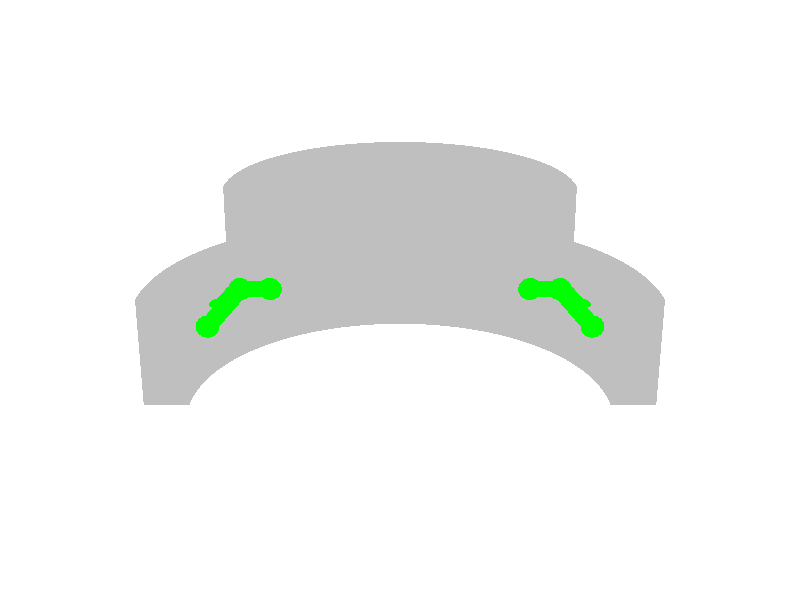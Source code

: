 camera { location <0, -100, 40> look_at 0 angle 35 }
light_source { <100, -200, -150>, 1 }
light_source { <-100, -200, 150>, 1 }
background { rgb<1,1,1> }
#declare FliGN =
sphere{<0,0,0>,1
    pigment { rgb <0,1,0> }
    finish {
       ambient .2
       diffuse .6
       }
       no_shadow
    }
#declare FliGM =
sphere{<0,0,0>,1
    pigment { rgb <0,1,0> }
    finish {
       ambient .2
       diffuse .6
       }
       no_shadow
    }
#declare FliGC =
sphere{<0,0,0>,1
    pigment { rgb <0,1,0> }
    finish {
       ambient .2
       diffuse .6
       }
       no_shadow
    }
difference{
cylinder { <0,0,0> <0,0,10> 14.5 pigment{rgbt<0.75,0.75,0.75,0.75>} }
box { <-100,0,-100> <100,-100,100> pigment{rgbt<0.75,0.75,0.75,0.75>} translate<0,0.001,0>}
}
difference{
difference{
    cylinder { <0,0,0> <0,0,-10> 22.5 pigment{rgbt<0.75,0.75,0.75,0.75>} }
merge{
    cylinder { <0,0,1> <0,0,-2> 18.5 pigment{rgbt<0.75,0.75,0.75,0.75>} }
    cylinder { <0,0,1> <0,0,-11> 15.5 pigment{rgbt<0.75,0.75,0.75,0.75>} }
    cylinder { <0,0,-5> <0,0,-11> 18.5 pigment{rgbt<0.75,0.75,0.75,0.75>} }
    }
}
box { <-100,0,-100> <100,-100,100> pigment{rgbt<0.75,0.75,0.75,0.75>} translate<0,0.001,0>}
    no_shadow
}
difference{merge{
object {FliGN translate <11.0,0.0,1>}
object {FliGM translate <13.5,0.0,1>}
object {FliGC translate <16.5,0.0,-2.5>}
cylinder {<11.0,0.0,1> <13.5,0.0,1> 0.75     pigment { rgb <0,1,0> }
    finish {
       ambient .2
       diffuse .6
       }
       no_shadow
 no_shadow}
cylinder {<13.5,0.0,1> <16.5,0.0,-2.5> 0.75     pigment { rgb <0,1,0> }
    finish {
       ambient .2
       diffuse .6
       }
       no_shadow
 no_shadow}
} box { <-100,0,-100> <100,-100,100>     pigment { rgb <0,1,0> }
    finish {
       ambient .2
       diffuse .6
       }
       no_shadow
}
}

difference{merge{
object {FliGN translate <10.6803599917,2.63247230716,1>}
object {FliGM translate <13.1077145353,3.23076146788,1>}
object {FliGC translate <16.0205399875,3.94870846074,-2.5>}
cylinder {<10.6803599917,2.63247230716,1> <13.1077145353,3.23076146788,1> 0.75     pigment { rgb <0,1,0> }
    finish {
       ambient .2
       diffuse .6
       }
       no_shadow
 no_shadow}
cylinder {<13.1077145353,3.23076146788,1> <16.0205399875,3.94870846074,-2.5> 0.75     pigment { rgb <0,1,0> }
    finish {
       ambient .2
       diffuse .6
       }
       no_shadow
 no_shadow}
} box { <-100,0,-100> <100,-100,100>     pigment { rgb <0,1,0> }
    finish {
       ambient .2
       diffuse .6
       }
       no_shadow
}
}

difference{merge{
object {FliGN translate <9.74001628219,5.11195489248,1>}
object {FliGM translate <11.9536563463,6.27376282259,1>}
object {FliGC translate <14.6100244233,7.66793233872,-2.5>}
cylinder {<9.74001628219,5.11195489248,1> <11.9536563463,6.27376282259,1> 0.75     pigment { rgb <0,1,0> }
    finish {
       ambient .2
       diffuse .6
       }
       no_shadow
 no_shadow}
cylinder {<11.9536563463,6.27376282259,1> <14.6100244233,7.66793233872,-2.5> 0.75     pigment { rgb <0,1,0> }
    finish {
       ambient .2
       diffuse .6
       }
       no_shadow
 no_shadow}
} box { <-100,0,-100> <100,-100,100>     pigment { rgb <0,1,0> }
    finish {
       ambient .2
       diffuse .6
       }
       no_shadow
}
}

difference{merge{
object {FliGN translate <8.23361822988,7.29434924065,1>}
object {FliGM translate <10.1048951003,8.95215588625,1>}
object {FliGC translate <12.3504273448,10.941523861,-2.5>}
cylinder {<8.23361822988,7.29434924065,1> <10.1048951003,8.95215588625,1> 0.75     pigment { rgb <0,1,0> }
    finish {
       ambient .2
       diffuse .6
       }
       no_shadow
 no_shadow}
cylinder {<10.1048951003,8.95215588625,1> <12.3504273448,10.941523861,-2.5> 0.75     pigment { rgb <0,1,0> }
    finish {
       ambient .2
       diffuse .6
       }
       no_shadow
 no_shadow}
} box { <-100,0,-100> <100,-100,100>     pigment { rgb <0,1,0> }
    finish {
       ambient .2
       diffuse .6
       }
       no_shadow
}
}

difference{merge{
object {FliGN translate <6.24871221404,9.05282252483,1>}
object {FliGM translate <7.66887408087,11.1102821896,1>}
object {FliGC translate <9.37306832106,13.5792337872,-2.5>}
cylinder {<6.24871221404,9.05282252483,1> <7.66887408087,11.1102821896,1> 0.75     pigment { rgb <0,1,0> }
    finish {
       ambient .2
       diffuse .6
       }
       no_shadow
 no_shadow}
cylinder {<7.66887408087,11.1102821896,1> <9.37306832106,13.5792337872,-2.5> 0.75     pigment { rgb <0,1,0> }
    finish {
       ambient .2
       diffuse .6
       }
       no_shadow
 no_shadow}
} box { <-100,0,-100> <100,-100,100>     pigment { rgb <0,1,0> }
    finish {
       ambient .2
       diffuse .6
       }
       no_shadow
}
}

difference{merge{
object {FliGN translate <3.90065375747,10.2851786695,1>}
object {FliGM translate <4.78716597507,12.6227192763,1>}
object {FliGC translate <5.8509806362,15.4277680043,-2.5>}
cylinder {<3.90065375747,10.2851786695,1> <4.78716597507,12.6227192763,1> 0.75     pigment { rgb <0,1,0> }
    finish {
       ambient .2
       diffuse .6
       }
       no_shadow
 no_shadow}
cylinder {<4.78716597507,12.6227192763,1> <5.8509806362,15.4277680043,-2.5> 0.75     pigment { rgb <0,1,0> }
    finish {
       ambient .2
       diffuse .6
       }
       no_shadow
 no_shadow}
} box { <-100,0,-100> <100,-100,100>     pigment { rgb <0,1,0> }
    finish {
       ambient .2
       diffuse .6
       }
       no_shadow
}
}

difference{merge{
object {FliGN translate <1.32590348281,10.9197976151,1>}
object {FliGM translate <1.62724518345,13.4015698003,1>}
object {FliGC translate <1.98885522421,16.3796964226,-2.5>}
cylinder {<1.32590348281,10.9197976151,1> <1.62724518345,13.4015698003,1> 0.75     pigment { rgb <0,1,0> }
    finish {
       ambient .2
       diffuse .6
       }
       no_shadow
 no_shadow}
cylinder {<1.62724518345,13.4015698003,1> <1.98885522421,16.3796964226,-2.5> 0.75     pigment { rgb <0,1,0> }
    finish {
       ambient .2
       diffuse .6
       }
       no_shadow
 no_shadow}
} box { <-100,0,-100> <100,-100,100>     pigment { rgb <0,1,0> }
    finish {
       ambient .2
       diffuse .6
       }
       no_shadow
}
}

difference{merge{
object {FliGN translate <-1.32590348281,10.9197976151,1>}
object {FliGM translate <-1.62724518345,13.4015698003,1>}
object {FliGC translate <-1.98885522421,16.3796964226,-2.5>}
cylinder {<-1.32590348281,10.9197976151,1> <-1.62724518345,13.4015698003,1> 0.75     pigment { rgb <0,1,0> }
    finish {
       ambient .2
       diffuse .6
       }
       no_shadow
 no_shadow}
cylinder {<-1.62724518345,13.4015698003,1> <-1.98885522421,16.3796964226,-2.5> 0.75     pigment { rgb <0,1,0> }
    finish {
       ambient .2
       diffuse .6
       }
       no_shadow
 no_shadow}
} box { <-100,0,-100> <100,-100,100>     pigment { rgb <0,1,0> }
    finish {
       ambient .2
       diffuse .6
       }
       no_shadow
}
}

difference{merge{
object {FliGN translate <-3.90065375747,10.2851786695,1>}
object {FliGM translate <-4.78716597507,12.6227192763,1>}
object {FliGC translate <-5.8509806362,15.4277680043,-2.5>}
cylinder {<-3.90065375747,10.2851786695,1> <-4.78716597507,12.6227192763,1> 0.75     pigment { rgb <0,1,0> }
    finish {
       ambient .2
       diffuse .6
       }
       no_shadow
 no_shadow}
cylinder {<-4.78716597507,12.6227192763,1> <-5.8509806362,15.4277680043,-2.5> 0.75     pigment { rgb <0,1,0> }
    finish {
       ambient .2
       diffuse .6
       }
       no_shadow
 no_shadow}
} box { <-100,0,-100> <100,-100,100>     pigment { rgb <0,1,0> }
    finish {
       ambient .2
       diffuse .6
       }
       no_shadow
}
}

difference{merge{
object {FliGN translate <-6.24871221404,9.05282252483,1>}
object {FliGM translate <-7.66887408087,11.1102821896,1>}
object {FliGC translate <-9.37306832106,13.5792337872,-2.5>}
cylinder {<-6.24871221404,9.05282252483,1> <-7.66887408087,11.1102821896,1> 0.75     pigment { rgb <0,1,0> }
    finish {
       ambient .2
       diffuse .6
       }
       no_shadow
 no_shadow}
cylinder {<-7.66887408087,11.1102821896,1> <-9.37306832106,13.5792337872,-2.5> 0.75     pigment { rgb <0,1,0> }
    finish {
       ambient .2
       diffuse .6
       }
       no_shadow
 no_shadow}
} box { <-100,0,-100> <100,-100,100>     pigment { rgb <0,1,0> }
    finish {
       ambient .2
       diffuse .6
       }
       no_shadow
}
}

difference{merge{
object {FliGN translate <-8.23361822988,7.29434924065,1>}
object {FliGM translate <-10.1048951003,8.95215588625,1>}
object {FliGC translate <-12.3504273448,10.941523861,-2.5>}
cylinder {<-8.23361822988,7.29434924065,1> <-10.1048951003,8.95215588625,1> 0.75     pigment { rgb <0,1,0> }
    finish {
       ambient .2
       diffuse .6
       }
       no_shadow
 no_shadow}
cylinder {<-10.1048951003,8.95215588625,1> <-12.3504273448,10.941523861,-2.5> 0.75     pigment { rgb <0,1,0> }
    finish {
       ambient .2
       diffuse .6
       }
       no_shadow
 no_shadow}
} box { <-100,0,-100> <100,-100,100>     pigment { rgb <0,1,0> }
    finish {
       ambient .2
       diffuse .6
       }
       no_shadow
}
}

difference{merge{
object {FliGN translate <-9.74001628219,5.11195489248,1>}
object {FliGM translate <-11.9536563463,6.27376282259,1>}
object {FliGC translate <-14.6100244233,7.66793233872,-2.5>}
cylinder {<-9.74001628219,5.11195489248,1> <-11.9536563463,6.27376282259,1> 0.75     pigment { rgb <0,1,0> }
    finish {
       ambient .2
       diffuse .6
       }
       no_shadow
 no_shadow}
cylinder {<-11.9536563463,6.27376282259,1> <-14.6100244233,7.66793233872,-2.5> 0.75     pigment { rgb <0,1,0> }
    finish {
       ambient .2
       diffuse .6
       }
       no_shadow
 no_shadow}
} box { <-100,0,-100> <100,-100,100>     pigment { rgb <0,1,0> }
    finish {
       ambient .2
       diffuse .6
       }
       no_shadow
}
}

difference{merge{
object {FliGN translate <-10.6803599917,2.63247230716,1>}
object {FliGM translate <-13.1077145353,3.23076146788,1>}
object {FliGC translate <-16.0205399875,3.94870846074,-2.5>}
cylinder {<-10.6803599917,2.63247230716,1> <-13.1077145353,3.23076146788,1> 0.75     pigment { rgb <0,1,0> }
    finish {
       ambient .2
       diffuse .6
       }
       no_shadow
 no_shadow}
cylinder {<-13.1077145353,3.23076146788,1> <-16.0205399875,3.94870846074,-2.5> 0.75     pigment { rgb <0,1,0> }
    finish {
       ambient .2
       diffuse .6
       }
       no_shadow
 no_shadow}
} box { <-100,0,-100> <100,-100,100>     pigment { rgb <0,1,0> }
    finish {
       ambient .2
       diffuse .6
       }
       no_shadow
}
}

difference{merge{
object {FliGN translate <-11.0,1.34711147906e-15,1>}
object {FliGM translate <-13.5,1.65327317885e-15,1>}
object {FliGC translate <-16.5,2.02066721859e-15,-2.5>}
cylinder {<-11.0,1.34711147906e-15,1> <-13.5,1.65327317885e-15,1> 0.75     pigment { rgb <0,1,0> }
    finish {
       ambient .2
       diffuse .6
       }
       no_shadow
 no_shadow}
cylinder {<-13.5,1.65327317885e-15,1> <-16.5,2.02066721859e-15,-2.5> 0.75     pigment { rgb <0,1,0> }
    finish {
       ambient .2
       diffuse .6
       }
       no_shadow
 no_shadow}
} box { <-100,0,-100> <100,-100,100>     pigment { rgb <0,1,0> }
    finish {
       ambient .2
       diffuse .6
       }
       no_shadow
}
}

difference{merge{
object {FliGN translate <-10.6803599917,-2.63247230716,1>}
object {FliGM translate <-13.1077145353,-3.23076146788,1>}
object {FliGC translate <-16.0205399875,-3.94870846074,-2.5>}
cylinder {<-10.6803599917,-2.63247230716,1> <-13.1077145353,-3.23076146788,1> 0.75     pigment { rgb <0,1,0> }
    finish {
       ambient .2
       diffuse .6
       }
       no_shadow
 no_shadow}
cylinder {<-13.1077145353,-3.23076146788,1> <-16.0205399875,-3.94870846074,-2.5> 0.75     pigment { rgb <0,1,0> }
    finish {
       ambient .2
       diffuse .6
       }
       no_shadow
 no_shadow}
} box { <-100,0,-100> <100,-100,100>     pigment { rgb <0,1,0> }
    finish {
       ambient .2
       diffuse .6
       }
       no_shadow
}
}

difference{merge{
object {FliGN translate <-9.74001628219,-5.11195489248,1>}
object {FliGM translate <-11.9536563463,-6.27376282259,1>}
object {FliGC translate <-14.6100244233,-7.66793233872,-2.5>}
cylinder {<-9.74001628219,-5.11195489248,1> <-11.9536563463,-6.27376282259,1> 0.75     pigment { rgb <0,1,0> }
    finish {
       ambient .2
       diffuse .6
       }
       no_shadow
 no_shadow}
cylinder {<-11.9536563463,-6.27376282259,1> <-14.6100244233,-7.66793233872,-2.5> 0.75     pigment { rgb <0,1,0> }
    finish {
       ambient .2
       diffuse .6
       }
       no_shadow
 no_shadow}
} box { <-100,0,-100> <100,-100,100>     pigment { rgb <0,1,0> }
    finish {
       ambient .2
       diffuse .6
       }
       no_shadow
}
}

difference{merge{
object {FliGN translate <-8.23361822988,-7.29434924065,1>}
object {FliGM translate <-10.1048951003,-8.95215588625,1>}
object {FliGC translate <-12.3504273448,-10.941523861,-2.5>}
cylinder {<-8.23361822988,-7.29434924065,1> <-10.1048951003,-8.95215588625,1> 0.75     pigment { rgb <0,1,0> }
    finish {
       ambient .2
       diffuse .6
       }
       no_shadow
 no_shadow}
cylinder {<-10.1048951003,-8.95215588625,1> <-12.3504273448,-10.941523861,-2.5> 0.75     pigment { rgb <0,1,0> }
    finish {
       ambient .2
       diffuse .6
       }
       no_shadow
 no_shadow}
} box { <-100,0,-100> <100,-100,100>     pigment { rgb <0,1,0> }
    finish {
       ambient .2
       diffuse .6
       }
       no_shadow
}
}

difference{merge{
object {FliGN translate <-6.24871221404,-9.05282252483,1>}
object {FliGM translate <-7.66887408087,-11.1102821896,1>}
object {FliGC translate <-9.37306832106,-13.5792337872,-2.5>}
cylinder {<-6.24871221404,-9.05282252483,1> <-7.66887408087,-11.1102821896,1> 0.75     pigment { rgb <0,1,0> }
    finish {
       ambient .2
       diffuse .6
       }
       no_shadow
 no_shadow}
cylinder {<-7.66887408087,-11.1102821896,1> <-9.37306832106,-13.5792337872,-2.5> 0.75     pigment { rgb <0,1,0> }
    finish {
       ambient .2
       diffuse .6
       }
       no_shadow
 no_shadow}
} box { <-100,0,-100> <100,-100,100>     pigment { rgb <0,1,0> }
    finish {
       ambient .2
       diffuse .6
       }
       no_shadow
}
}

difference{merge{
object {FliGN translate <-3.90065375747,-10.2851786695,1>}
object {FliGM translate <-4.78716597507,-12.6227192763,1>}
object {FliGC translate <-5.8509806362,-15.4277680043,-2.5>}
cylinder {<-3.90065375747,-10.2851786695,1> <-4.78716597507,-12.6227192763,1> 0.75     pigment { rgb <0,1,0> }
    finish {
       ambient .2
       diffuse .6
       }
       no_shadow
 no_shadow}
cylinder {<-4.78716597507,-12.6227192763,1> <-5.8509806362,-15.4277680043,-2.5> 0.75     pigment { rgb <0,1,0> }
    finish {
       ambient .2
       diffuse .6
       }
       no_shadow
 no_shadow}
} box { <-100,0,-100> <100,-100,100>     pigment { rgb <0,1,0> }
    finish {
       ambient .2
       diffuse .6
       }
       no_shadow
}
}

difference{merge{
object {FliGN translate <-1.32590348281,-10.9197976151,1>}
object {FliGM translate <-1.62724518345,-13.4015698003,1>}
object {FliGC translate <-1.98885522421,-16.3796964226,-2.5>}
cylinder {<-1.32590348281,-10.9197976151,1> <-1.62724518345,-13.4015698003,1> 0.75     pigment { rgb <0,1,0> }
    finish {
       ambient .2
       diffuse .6
       }
       no_shadow
 no_shadow}
cylinder {<-1.62724518345,-13.4015698003,1> <-1.98885522421,-16.3796964226,-2.5> 0.75     pigment { rgb <0,1,0> }
    finish {
       ambient .2
       diffuse .6
       }
       no_shadow
 no_shadow}
} box { <-100,0,-100> <100,-100,100>     pigment { rgb <0,1,0> }
    finish {
       ambient .2
       diffuse .6
       }
       no_shadow
}
}

difference{merge{
object {FliGN translate <1.32590348281,-10.9197976151,1>}
object {FliGM translate <1.62724518345,-13.4015698003,1>}
object {FliGC translate <1.98885522421,-16.3796964226,-2.5>}
cylinder {<1.32590348281,-10.9197976151,1> <1.62724518345,-13.4015698003,1> 0.75     pigment { rgb <0,1,0> }
    finish {
       ambient .2
       diffuse .6
       }
       no_shadow
 no_shadow}
cylinder {<1.62724518345,-13.4015698003,1> <1.98885522421,-16.3796964226,-2.5> 0.75     pigment { rgb <0,1,0> }
    finish {
       ambient .2
       diffuse .6
       }
       no_shadow
 no_shadow}
} box { <-100,0,-100> <100,-100,100>     pigment { rgb <0,1,0> }
    finish {
       ambient .2
       diffuse .6
       }
       no_shadow
}
}

difference{merge{
object {FliGN translate <3.90065375747,-10.2851786695,1>}
object {FliGM translate <4.78716597507,-12.6227192763,1>}
object {FliGC translate <5.8509806362,-15.4277680043,-2.5>}
cylinder {<3.90065375747,-10.2851786695,1> <4.78716597507,-12.6227192763,1> 0.75     pigment { rgb <0,1,0> }
    finish {
       ambient .2
       diffuse .6
       }
       no_shadow
 no_shadow}
cylinder {<4.78716597507,-12.6227192763,1> <5.8509806362,-15.4277680043,-2.5> 0.75     pigment { rgb <0,1,0> }
    finish {
       ambient .2
       diffuse .6
       }
       no_shadow
 no_shadow}
} box { <-100,0,-100> <100,-100,100>     pigment { rgb <0,1,0> }
    finish {
       ambient .2
       diffuse .6
       }
       no_shadow
}
}

difference{merge{
object {FliGN translate <6.24871221404,-9.05282252483,1>}
object {FliGM translate <7.66887408087,-11.1102821896,1>}
object {FliGC translate <9.37306832106,-13.5792337872,-2.5>}
cylinder {<6.24871221404,-9.05282252483,1> <7.66887408087,-11.1102821896,1> 0.75     pigment { rgb <0,1,0> }
    finish {
       ambient .2
       diffuse .6
       }
       no_shadow
 no_shadow}
cylinder {<7.66887408087,-11.1102821896,1> <9.37306832106,-13.5792337872,-2.5> 0.75     pigment { rgb <0,1,0> }
    finish {
       ambient .2
       diffuse .6
       }
       no_shadow
 no_shadow}
} box { <-100,0,-100> <100,-100,100>     pigment { rgb <0,1,0> }
    finish {
       ambient .2
       diffuse .6
       }
       no_shadow
}
}

difference{merge{
object {FliGN translate <8.23361822988,-7.29434924065,1>}
object {FliGM translate <10.1048951003,-8.95215588625,1>}
object {FliGC translate <12.3504273448,-10.941523861,-2.5>}
cylinder {<8.23361822988,-7.29434924065,1> <10.1048951003,-8.95215588625,1> 0.75     pigment { rgb <0,1,0> }
    finish {
       ambient .2
       diffuse .6
       }
       no_shadow
 no_shadow}
cylinder {<10.1048951003,-8.95215588625,1> <12.3504273448,-10.941523861,-2.5> 0.75     pigment { rgb <0,1,0> }
    finish {
       ambient .2
       diffuse .6
       }
       no_shadow
 no_shadow}
} box { <-100,0,-100> <100,-100,100>     pigment { rgb <0,1,0> }
    finish {
       ambient .2
       diffuse .6
       }
       no_shadow
}
}

difference{merge{
object {FliGN translate <9.74001628219,-5.11195489248,1>}
object {FliGM translate <11.9536563463,-6.27376282259,1>}
object {FliGC translate <14.6100244233,-7.66793233872,-2.5>}
cylinder {<9.74001628219,-5.11195489248,1> <11.9536563463,-6.27376282259,1> 0.75     pigment { rgb <0,1,0> }
    finish {
       ambient .2
       diffuse .6
       }
       no_shadow
 no_shadow}
cylinder {<11.9536563463,-6.27376282259,1> <14.6100244233,-7.66793233872,-2.5> 0.75     pigment { rgb <0,1,0> }
    finish {
       ambient .2
       diffuse .6
       }
       no_shadow
 no_shadow}
} box { <-100,0,-100> <100,-100,100>     pigment { rgb <0,1,0> }
    finish {
       ambient .2
       diffuse .6
       }
       no_shadow
}
}

difference{merge{
object {FliGN translate <10.6803599917,-2.63247230716,1>}
object {FliGM translate <13.1077145353,-3.23076146788,1>}
object {FliGC translate <16.0205399875,-3.94870846074,-2.5>}
cylinder {<10.6803599917,-2.63247230716,1> <13.1077145353,-3.23076146788,1> 0.75     pigment { rgb <0,1,0> }
    finish {
       ambient .2
       diffuse .6
       }
       no_shadow
 no_shadow}
cylinder {<13.1077145353,-3.23076146788,1> <16.0205399875,-3.94870846074,-2.5> 0.75     pigment { rgb <0,1,0> }
    finish {
       ambient .2
       diffuse .6
       }
       no_shadow
 no_shadow}
} box { <-100,0,-100> <100,-100,100>     pigment { rgb <0,1,0> }
    finish {
       ambient .2
       diffuse .6
       }
       no_shadow
}
}

